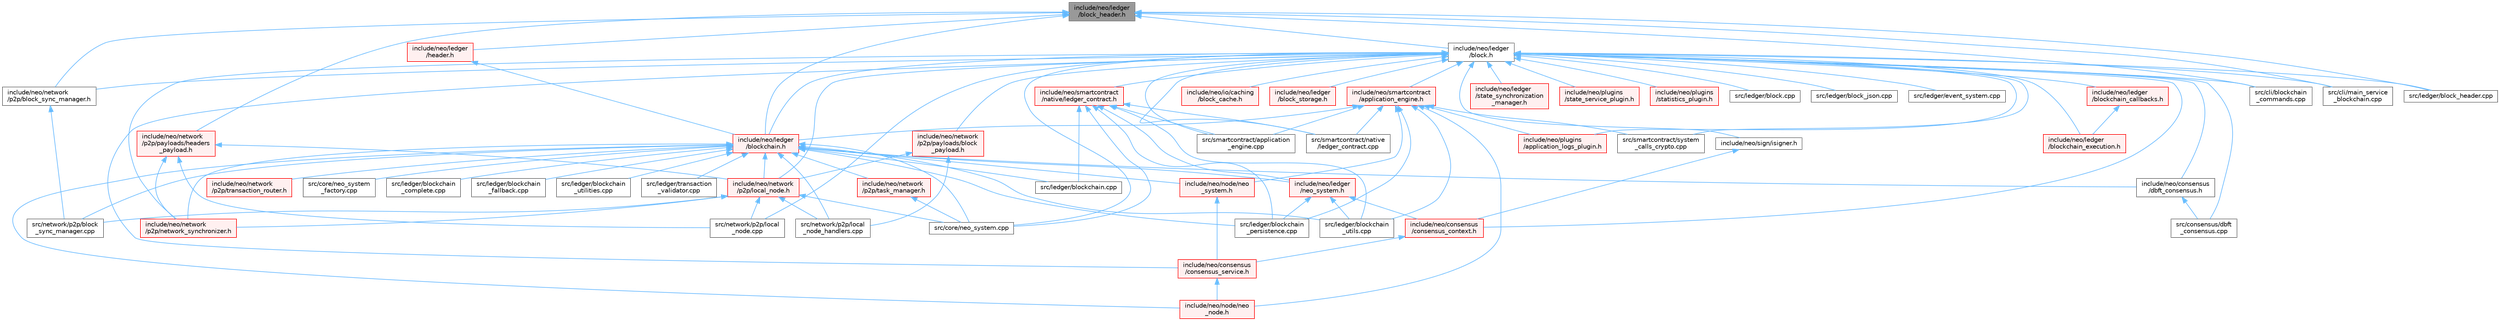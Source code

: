 digraph "include/neo/ledger/block_header.h"
{
 // LATEX_PDF_SIZE
  bgcolor="transparent";
  edge [fontname=Helvetica,fontsize=10,labelfontname=Helvetica,labelfontsize=10];
  node [fontname=Helvetica,fontsize=10,shape=box,height=0.2,width=0.4];
  Node1 [id="Node000001",label="include/neo/ledger\l/block_header.h",height=0.2,width=0.4,color="gray40", fillcolor="grey60", style="filled", fontcolor="black",tooltip=" "];
  Node1 -> Node2 [id="edge1_Node000001_Node000002",dir="back",color="steelblue1",style="solid",tooltip=" "];
  Node2 [id="Node000002",label="include/neo/ledger\l/block.h",height=0.2,width=0.4,color="grey40", fillcolor="white", style="filled",URL="$ledger_2block_8h.html",tooltip=" "];
  Node2 -> Node3 [id="edge2_Node000002_Node000003",dir="back",color="steelblue1",style="solid",tooltip=" "];
  Node3 [id="Node000003",label="include/neo/consensus\l/consensus_context.h",height=0.2,width=0.4,color="red", fillcolor="#FFF0F0", style="filled",URL="$consensus__context_8h.html",tooltip=" "];
  Node3 -> Node4 [id="edge3_Node000003_Node000004",dir="back",color="steelblue1",style="solid",tooltip=" "];
  Node4 [id="Node000004",label="include/neo/consensus\l/consensus_service.h",height=0.2,width=0.4,color="red", fillcolor="#FFF0F0", style="filled",URL="$consensus__service_8h.html",tooltip=" "];
  Node4 -> Node5 [id="edge4_Node000004_Node000005",dir="back",color="steelblue1",style="solid",tooltip=" "];
  Node5 [id="Node000005",label="include/neo/node/neo\l_node.h",height=0.2,width=0.4,color="red", fillcolor="#FFF0F0", style="filled",URL="$neo__node_8h.html",tooltip=" "];
  Node2 -> Node4 [id="edge5_Node000002_Node000004",dir="back",color="steelblue1",style="solid",tooltip=" "];
  Node2 -> Node19 [id="edge6_Node000002_Node000019",dir="back",color="steelblue1",style="solid",tooltip=" "];
  Node19 [id="Node000019",label="include/neo/consensus\l/dbft_consensus.h",height=0.2,width=0.4,color="grey40", fillcolor="white", style="filled",URL="$dbft__consensus_8h.html",tooltip=" "];
  Node19 -> Node20 [id="edge7_Node000019_Node000020",dir="back",color="steelblue1",style="solid",tooltip=" "];
  Node20 [id="Node000020",label="src/consensus/dbft\l_consensus.cpp",height=0.2,width=0.4,color="grey40", fillcolor="white", style="filled",URL="$dbft__consensus_8cpp.html",tooltip=" "];
  Node2 -> Node21 [id="edge8_Node000002_Node000021",dir="back",color="steelblue1",style="solid",tooltip=" "];
  Node21 [id="Node000021",label="include/neo/io/caching\l/block_cache.h",height=0.2,width=0.4,color="red", fillcolor="#FFF0F0", style="filled",URL="$block__cache_8h.html",tooltip=" "];
  Node2 -> Node23 [id="edge9_Node000002_Node000023",dir="back",color="steelblue1",style="solid",tooltip=" "];
  Node23 [id="Node000023",label="include/neo/ledger\l/block_storage.h",height=0.2,width=0.4,color="red", fillcolor="#FFF0F0", style="filled",URL="$block__storage_8h.html",tooltip=" "];
  Node2 -> Node25 [id="edge10_Node000002_Node000025",dir="back",color="steelblue1",style="solid",tooltip=" "];
  Node25 [id="Node000025",label="include/neo/ledger\l/blockchain.h",height=0.2,width=0.4,color="red", fillcolor="#FFF0F0", style="filled",URL="$blockchain_8h.html",tooltip=" "];
  Node25 -> Node19 [id="edge11_Node000025_Node000019",dir="back",color="steelblue1",style="solid",tooltip=" "];
  Node25 -> Node26 [id="edge12_Node000025_Node000026",dir="back",color="steelblue1",style="solid",tooltip=" "];
  Node26 [id="Node000026",label="include/neo/ledger\l/neo_system.h",height=0.2,width=0.4,color="red", fillcolor="#FFF0F0", style="filled",URL="$ledger_2neo__system_8h.html",tooltip=" "];
  Node26 -> Node3 [id="edge13_Node000026_Node000003",dir="back",color="steelblue1",style="solid",tooltip=" "];
  Node26 -> Node27 [id="edge14_Node000026_Node000027",dir="back",color="steelblue1",style="solid",tooltip=" "];
  Node27 [id="Node000027",label="src/ledger/blockchain\l_persistence.cpp",height=0.2,width=0.4,color="grey40", fillcolor="white", style="filled",URL="$blockchain__persistence_8cpp.html",tooltip=" "];
  Node26 -> Node28 [id="edge15_Node000026_Node000028",dir="back",color="steelblue1",style="solid",tooltip=" "];
  Node28 [id="Node000028",label="src/ledger/blockchain\l_utils.cpp",height=0.2,width=0.4,color="grey40", fillcolor="white", style="filled",URL="$blockchain__utils_8cpp.html",tooltip=" "];
  Node25 -> Node30 [id="edge16_Node000025_Node000030",dir="back",color="steelblue1",style="solid",tooltip=" "];
  Node30 [id="Node000030",label="include/neo/network\l/p2p/local_node.h",height=0.2,width=0.4,color="red", fillcolor="#FFF0F0", style="filled",URL="$local__node_8h.html",tooltip=" "];
  Node30 -> Node32 [id="edge17_Node000030_Node000032",dir="back",color="steelblue1",style="solid",tooltip=" "];
  Node32 [id="Node000032",label="include/neo/network\l/p2p/network_synchronizer.h",height=0.2,width=0.4,color="red", fillcolor="#FFF0F0", style="filled",URL="$network__synchronizer_8h.html",tooltip=" "];
  Node30 -> Node70 [id="edge18_Node000030_Node000070",dir="back",color="steelblue1",style="solid",tooltip=" "];
  Node70 [id="Node000070",label="src/core/neo_system.cpp",height=0.2,width=0.4,color="grey40", fillcolor="white", style="filled",URL="$core_2neo__system_8cpp.html",tooltip=" "];
  Node30 -> Node82 [id="edge19_Node000030_Node000082",dir="back",color="steelblue1",style="solid",tooltip=" "];
  Node82 [id="Node000082",label="src/network/p2p/block\l_sync_manager.cpp",height=0.2,width=0.4,color="grey40", fillcolor="white", style="filled",URL="$block__sync__manager_8cpp.html",tooltip=" "];
  Node30 -> Node83 [id="edge20_Node000030_Node000083",dir="back",color="steelblue1",style="solid",tooltip=" "];
  Node83 [id="Node000083",label="src/network/p2p/local\l_node.cpp",height=0.2,width=0.4,color="grey40", fillcolor="white", style="filled",URL="$local__node_8cpp.html",tooltip=" "];
  Node30 -> Node85 [id="edge21_Node000030_Node000085",dir="back",color="steelblue1",style="solid",tooltip=" "];
  Node85 [id="Node000085",label="src/network/p2p/local\l_node_handlers.cpp",height=0.2,width=0.4,color="grey40", fillcolor="white", style="filled",URL="$local__node__handlers_8cpp.html",tooltip=" "];
  Node25 -> Node32 [id="edge22_Node000025_Node000032",dir="back",color="steelblue1",style="solid",tooltip=" "];
  Node25 -> Node88 [id="edge23_Node000025_Node000088",dir="back",color="steelblue1",style="solid",tooltip=" "];
  Node88 [id="Node000088",label="include/neo/network\l/p2p/task_manager.h",height=0.2,width=0.4,color="red", fillcolor="#FFF0F0", style="filled",URL="$task__manager_8h.html",tooltip=" "];
  Node88 -> Node70 [id="edge24_Node000088_Node000070",dir="back",color="steelblue1",style="solid",tooltip=" "];
  Node25 -> Node90 [id="edge25_Node000025_Node000090",dir="back",color="steelblue1",style="solid",tooltip=" "];
  Node90 [id="Node000090",label="include/neo/network\l/p2p/transaction_router.h",height=0.2,width=0.4,color="red", fillcolor="#FFF0F0", style="filled",URL="$transaction__router_8h.html",tooltip=" "];
  Node25 -> Node5 [id="edge26_Node000025_Node000005",dir="back",color="steelblue1",style="solid",tooltip=" "];
  Node25 -> Node92 [id="edge27_Node000025_Node000092",dir="back",color="steelblue1",style="solid",tooltip=" "];
  Node92 [id="Node000092",label="include/neo/node/neo\l_system.h",height=0.2,width=0.4,color="red", fillcolor="#FFF0F0", style="filled",URL="$node_2neo__system_8h.html",tooltip=" "];
  Node92 -> Node4 [id="edge28_Node000092_Node000004",dir="back",color="steelblue1",style="solid",tooltip=" "];
  Node25 -> Node70 [id="edge29_Node000025_Node000070",dir="back",color="steelblue1",style="solid",tooltip=" "];
  Node25 -> Node99 [id="edge30_Node000025_Node000099",dir="back",color="steelblue1",style="solid",tooltip=" "];
  Node99 [id="Node000099",label="src/core/neo_system\l_factory.cpp",height=0.2,width=0.4,color="grey40", fillcolor="white", style="filled",URL="$neo__system__factory_8cpp.html",tooltip=" "];
  Node25 -> Node100 [id="edge31_Node000025_Node000100",dir="back",color="steelblue1",style="solid",tooltip=" "];
  Node100 [id="Node000100",label="src/ledger/blockchain.cpp",height=0.2,width=0.4,color="grey40", fillcolor="white", style="filled",URL="$blockchain_8cpp.html",tooltip=" "];
  Node25 -> Node101 [id="edge32_Node000025_Node000101",dir="back",color="steelblue1",style="solid",tooltip=" "];
  Node101 [id="Node000101",label="src/ledger/blockchain\l_complete.cpp",height=0.2,width=0.4,color="grey40", fillcolor="white", style="filled",URL="$blockchain__complete_8cpp.html",tooltip=" "];
  Node25 -> Node102 [id="edge33_Node000025_Node000102",dir="back",color="steelblue1",style="solid",tooltip=" "];
  Node102 [id="Node000102",label="src/ledger/blockchain\l_fallback.cpp",height=0.2,width=0.4,color="grey40", fillcolor="white", style="filled",URL="$blockchain__fallback_8cpp.html",tooltip=" "];
  Node25 -> Node27 [id="edge34_Node000025_Node000027",dir="back",color="steelblue1",style="solid",tooltip=" "];
  Node25 -> Node103 [id="edge35_Node000025_Node000103",dir="back",color="steelblue1",style="solid",tooltip=" "];
  Node103 [id="Node000103",label="src/ledger/blockchain\l_utilities.cpp",height=0.2,width=0.4,color="grey40", fillcolor="white", style="filled",URL="$blockchain__utilities_8cpp.html",tooltip=" "];
  Node25 -> Node28 [id="edge36_Node000025_Node000028",dir="back",color="steelblue1",style="solid",tooltip=" "];
  Node25 -> Node104 [id="edge37_Node000025_Node000104",dir="back",color="steelblue1",style="solid",tooltip=" "];
  Node104 [id="Node000104",label="src/ledger/transaction\l_validator.cpp",height=0.2,width=0.4,color="grey40", fillcolor="white", style="filled",URL="$transaction__validator_8cpp.html",tooltip=" "];
  Node25 -> Node82 [id="edge38_Node000025_Node000082",dir="back",color="steelblue1",style="solid",tooltip=" "];
  Node25 -> Node85 [id="edge39_Node000025_Node000085",dir="back",color="steelblue1",style="solid",tooltip=" "];
  Node2 -> Node105 [id="edge40_Node000002_Node000105",dir="back",color="steelblue1",style="solid",tooltip=" "];
  Node105 [id="Node000105",label="include/neo/ledger\l/blockchain_callbacks.h",height=0.2,width=0.4,color="red", fillcolor="#FFF0F0", style="filled",URL="$blockchain__callbacks_8h.html",tooltip=" "];
  Node105 -> Node106 [id="edge41_Node000105_Node000106",dir="back",color="steelblue1",style="solid",tooltip=" "];
  Node106 [id="Node000106",label="include/neo/ledger\l/blockchain_execution.h",height=0.2,width=0.4,color="red", fillcolor="#FFF0F0", style="filled",URL="$blockchain__execution_8h.html",tooltip=" "];
  Node2 -> Node106 [id="edge42_Node000002_Node000106",dir="back",color="steelblue1",style="solid",tooltip=" "];
  Node2 -> Node109 [id="edge43_Node000002_Node000109",dir="back",color="steelblue1",style="solid",tooltip=" "];
  Node109 [id="Node000109",label="include/neo/ledger\l/state_synchronization\l_manager.h",height=0.2,width=0.4,color="red", fillcolor="#FFF0F0", style="filled",URL="$state__synchronization__manager_8h.html",tooltip=" "];
  Node2 -> Node111 [id="edge44_Node000002_Node000111",dir="back",color="steelblue1",style="solid",tooltip=" "];
  Node111 [id="Node000111",label="include/neo/network\l/p2p/block_sync_manager.h",height=0.2,width=0.4,color="grey40", fillcolor="white", style="filled",URL="$block__sync__manager_8h.html",tooltip=" "];
  Node111 -> Node82 [id="edge45_Node000111_Node000082",dir="back",color="steelblue1",style="solid",tooltip=" "];
  Node2 -> Node30 [id="edge46_Node000002_Node000030",dir="back",color="steelblue1",style="solid",tooltip=" "];
  Node2 -> Node32 [id="edge47_Node000002_Node000032",dir="back",color="steelblue1",style="solid",tooltip=" "];
  Node2 -> Node112 [id="edge48_Node000002_Node000112",dir="back",color="steelblue1",style="solid",tooltip=" "];
  Node112 [id="Node000112",label="include/neo/network\l/p2p/payloads/block\l_payload.h",height=0.2,width=0.4,color="red", fillcolor="#FFF0F0", style="filled",URL="$block__payload_8h.html",tooltip=" "];
  Node112 -> Node30 [id="edge49_Node000112_Node000030",dir="back",color="steelblue1",style="solid",tooltip=" "];
  Node112 -> Node85 [id="edge50_Node000112_Node000085",dir="back",color="steelblue1",style="solid",tooltip=" "];
  Node2 -> Node56 [id="edge51_Node000002_Node000056",dir="back",color="steelblue1",style="solid",tooltip=" "];
  Node56 [id="Node000056",label="include/neo/plugins\l/application_logs_plugin.h",height=0.2,width=0.4,color="red", fillcolor="#FFF0F0", style="filled",URL="$application__logs__plugin_8h.html",tooltip=" "];
  Node2 -> Node62 [id="edge52_Node000002_Node000062",dir="back",color="steelblue1",style="solid",tooltip=" "];
  Node62 [id="Node000062",label="include/neo/plugins\l/state_service_plugin.h",height=0.2,width=0.4,color="red", fillcolor="#FFF0F0", style="filled",URL="$state__service__plugin_8h.html",tooltip=" "];
  Node2 -> Node64 [id="edge53_Node000002_Node000064",dir="back",color="steelblue1",style="solid",tooltip=" "];
  Node64 [id="Node000064",label="include/neo/plugins\l/statistics_plugin.h",height=0.2,width=0.4,color="red", fillcolor="#FFF0F0", style="filled",URL="$statistics__plugin_8h.html",tooltip=" "];
  Node2 -> Node117 [id="edge54_Node000002_Node000117",dir="back",color="steelblue1",style="solid",tooltip=" "];
  Node117 [id="Node000117",label="include/neo/sign/isigner.h",height=0.2,width=0.4,color="grey40", fillcolor="white", style="filled",URL="$isigner_8h.html",tooltip=" "];
  Node117 -> Node3 [id="edge55_Node000117_Node000003",dir="back",color="steelblue1",style="solid",tooltip=" "];
  Node2 -> Node118 [id="edge56_Node000002_Node000118",dir="back",color="steelblue1",style="solid",tooltip=" "];
  Node118 [id="Node000118",label="include/neo/smartcontract\l/application_engine.h",height=0.2,width=0.4,color="red", fillcolor="#FFF0F0", style="filled",URL="$application__engine_8h.html",tooltip=" "];
  Node118 -> Node25 [id="edge57_Node000118_Node000025",dir="back",color="steelblue1",style="solid",tooltip=" "];
  Node118 -> Node5 [id="edge58_Node000118_Node000005",dir="back",color="steelblue1",style="solid",tooltip=" "];
  Node118 -> Node92 [id="edge59_Node000118_Node000092",dir="back",color="steelblue1",style="solid",tooltip=" "];
  Node118 -> Node56 [id="edge60_Node000118_Node000056",dir="back",color="steelblue1",style="solid",tooltip=" "];
  Node118 -> Node27 [id="edge61_Node000118_Node000027",dir="back",color="steelblue1",style="solid",tooltip=" "];
  Node118 -> Node28 [id="edge62_Node000118_Node000028",dir="back",color="steelblue1",style="solid",tooltip=" "];
  Node118 -> Node131 [id="edge63_Node000118_Node000131",dir="back",color="steelblue1",style="solid",tooltip=" "];
  Node131 [id="Node000131",label="src/smartcontract/application\l_engine.cpp",height=0.2,width=0.4,color="grey40", fillcolor="white", style="filled",URL="$application__engine_8cpp.html",tooltip=" "];
  Node118 -> Node138 [id="edge64_Node000118_Node000138",dir="back",color="steelblue1",style="solid",tooltip=" "];
  Node138 [id="Node000138",label="src/smartcontract/native\l/ledger_contract.cpp",height=0.2,width=0.4,color="grey40", fillcolor="white", style="filled",URL="$ledger__contract_8cpp.html",tooltip=" "];
  Node118 -> Node124 [id="edge65_Node000118_Node000124",dir="back",color="steelblue1",style="solid",tooltip=" "];
  Node124 [id="Node000124",label="src/smartcontract/system\l_calls_crypto.cpp",height=0.2,width=0.4,color="grey40", fillcolor="white", style="filled",URL="$system__calls__crypto_8cpp.html",tooltip=" "];
  Node2 -> Node162 [id="edge66_Node000002_Node000162",dir="back",color="steelblue1",style="solid",tooltip=" "];
  Node162 [id="Node000162",label="include/neo/smartcontract\l/native/ledger_contract.h",height=0.2,width=0.4,color="red", fillcolor="#FFF0F0", style="filled",URL="$ledger__contract_8h.html",tooltip=" "];
  Node162 -> Node26 [id="edge67_Node000162_Node000026",dir="back",color="steelblue1",style="solid",tooltip=" "];
  Node162 -> Node70 [id="edge68_Node000162_Node000070",dir="back",color="steelblue1",style="solid",tooltip=" "];
  Node162 -> Node100 [id="edge69_Node000162_Node000100",dir="back",color="steelblue1",style="solid",tooltip=" "];
  Node162 -> Node27 [id="edge70_Node000162_Node000027",dir="back",color="steelblue1",style="solid",tooltip=" "];
  Node162 -> Node28 [id="edge71_Node000162_Node000028",dir="back",color="steelblue1",style="solid",tooltip=" "];
  Node162 -> Node131 [id="edge72_Node000162_Node000131",dir="back",color="steelblue1",style="solid",tooltip=" "];
  Node162 -> Node138 [id="edge73_Node000162_Node000138",dir="back",color="steelblue1",style="solid",tooltip=" "];
  Node2 -> Node45 [id="edge74_Node000002_Node000045",dir="back",color="steelblue1",style="solid",tooltip=" "];
  Node45 [id="Node000045",label="src/cli/blockchain\l_commands.cpp",height=0.2,width=0.4,color="grey40", fillcolor="white", style="filled",URL="$blockchain__commands_8cpp.html",tooltip=" "];
  Node2 -> Node51 [id="edge75_Node000002_Node000051",dir="back",color="steelblue1",style="solid",tooltip=" "];
  Node51 [id="Node000051",label="src/cli/main_service\l_blockchain.cpp",height=0.2,width=0.4,color="grey40", fillcolor="white", style="filled",URL="$main__service__blockchain_8cpp.html",tooltip=" "];
  Node2 -> Node20 [id="edge76_Node000002_Node000020",dir="back",color="steelblue1",style="solid",tooltip=" "];
  Node2 -> Node70 [id="edge77_Node000002_Node000070",dir="back",color="steelblue1",style="solid",tooltip=" "];
  Node2 -> Node164 [id="edge78_Node000002_Node000164",dir="back",color="steelblue1",style="solid",tooltip=" "];
  Node164 [id="Node000164",label="src/ledger/block.cpp",height=0.2,width=0.4,color="grey40", fillcolor="white", style="filled",URL="$block_8cpp.html",tooltip=" "];
  Node2 -> Node165 [id="edge79_Node000002_Node000165",dir="back",color="steelblue1",style="solid",tooltip=" "];
  Node165 [id="Node000165",label="src/ledger/block_header.cpp",height=0.2,width=0.4,color="grey40", fillcolor="white", style="filled",URL="$block__header_8cpp.html",tooltip=" "];
  Node2 -> Node166 [id="edge80_Node000002_Node000166",dir="back",color="steelblue1",style="solid",tooltip=" "];
  Node166 [id="Node000166",label="src/ledger/block_json.cpp",height=0.2,width=0.4,color="grey40", fillcolor="white", style="filled",URL="$block__json_8cpp.html",tooltip=" "];
  Node2 -> Node167 [id="edge81_Node000002_Node000167",dir="back",color="steelblue1",style="solid",tooltip=" "];
  Node167 [id="Node000167",label="src/ledger/event_system.cpp",height=0.2,width=0.4,color="grey40", fillcolor="white", style="filled",URL="$event__system_8cpp.html",tooltip=" "];
  Node2 -> Node83 [id="edge82_Node000002_Node000083",dir="back",color="steelblue1",style="solid",tooltip=" "];
  Node2 -> Node131 [id="edge83_Node000002_Node000131",dir="back",color="steelblue1",style="solid",tooltip=" "];
  Node2 -> Node138 [id="edge84_Node000002_Node000138",dir="back",color="steelblue1",style="solid",tooltip=" "];
  Node2 -> Node124 [id="edge85_Node000002_Node000124",dir="back",color="steelblue1",style="solid",tooltip=" "];
  Node1 -> Node25 [id="edge86_Node000001_Node000025",dir="back",color="steelblue1",style="solid",tooltip=" "];
  Node1 -> Node168 [id="edge87_Node000001_Node000168",dir="back",color="steelblue1",style="solid",tooltip=" "];
  Node168 [id="Node000168",label="include/neo/ledger\l/header.h",height=0.2,width=0.4,color="red", fillcolor="#FFF0F0", style="filled",URL="$ledger_2header_8h.html",tooltip=" "];
  Node168 -> Node25 [id="edge88_Node000168_Node000025",dir="back",color="steelblue1",style="solid",tooltip=" "];
  Node1 -> Node111 [id="edge89_Node000001_Node000111",dir="back",color="steelblue1",style="solid",tooltip=" "];
  Node1 -> Node173 [id="edge90_Node000001_Node000173",dir="back",color="steelblue1",style="solid",tooltip=" "];
  Node173 [id="Node000173",label="include/neo/network\l/p2p/payloads/headers\l_payload.h",height=0.2,width=0.4,color="red", fillcolor="#FFF0F0", style="filled",URL="$headers__payload_8h.html",tooltip=" "];
  Node173 -> Node30 [id="edge91_Node000173_Node000030",dir="back",color="steelblue1",style="solid",tooltip=" "];
  Node173 -> Node32 [id="edge92_Node000173_Node000032",dir="back",color="steelblue1",style="solid",tooltip=" "];
  Node173 -> Node83 [id="edge93_Node000173_Node000083",dir="back",color="steelblue1",style="solid",tooltip=" "];
  Node1 -> Node45 [id="edge94_Node000001_Node000045",dir="back",color="steelblue1",style="solid",tooltip=" "];
  Node1 -> Node51 [id="edge95_Node000001_Node000051",dir="back",color="steelblue1",style="solid",tooltip=" "];
  Node1 -> Node165 [id="edge96_Node000001_Node000165",dir="back",color="steelblue1",style="solid",tooltip=" "];
}
